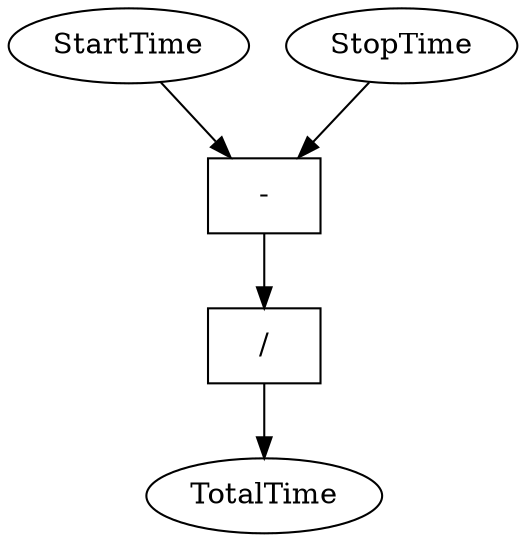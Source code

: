 digraph Test_DFG {
    node [shape=ellipse, fillcolor=lightblue];
    StartTime [label="StartTime"];
    StopTime [label="StopTime"];
    node [shape=box];
    op_sub [label="-"];
    op_div [label="/"];
    node [shape=ellipse, fillcolor=lightgreen];
    TotalTime [label="TotalTime"];
    StartTime -> op_sub;
    StopTime -> op_sub;
    op_sub -> op_div;
    op_div -> TotalTime;
}